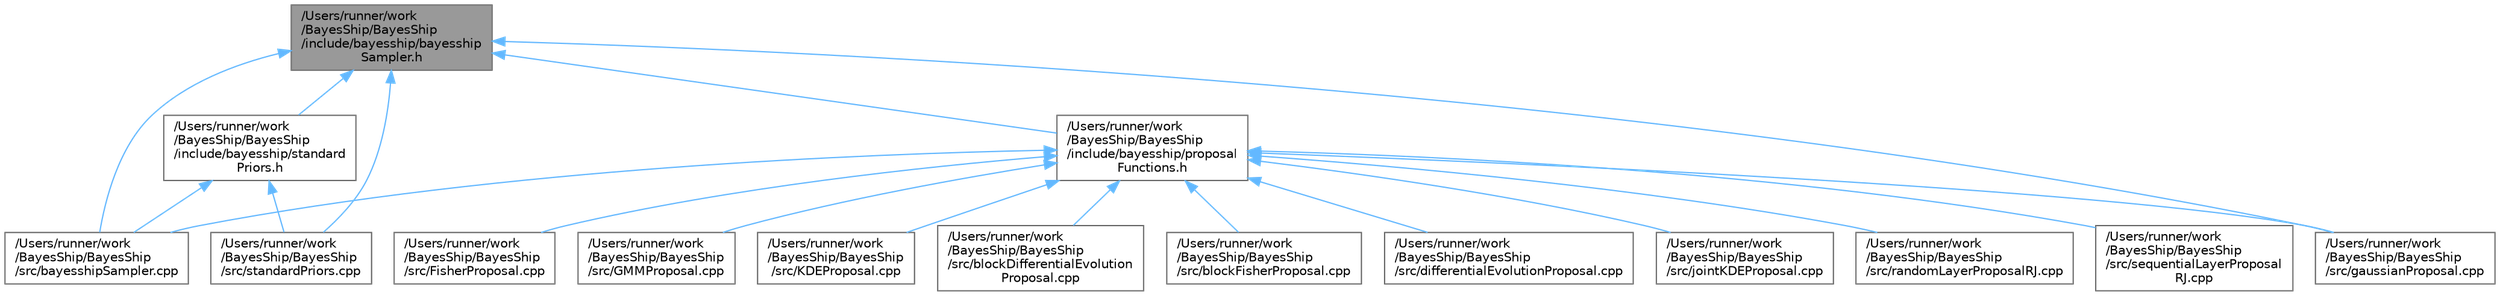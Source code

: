 digraph "/Users/runner/work/BayesShip/BayesShip/include/bayesship/bayesshipSampler.h"
{
 // LATEX_PDF_SIZE
  bgcolor="transparent";
  edge [fontname=Helvetica,fontsize=10,labelfontname=Helvetica,labelfontsize=10];
  node [fontname=Helvetica,fontsize=10,shape=box,height=0.2,width=0.4];
  Node1 [label="/Users/runner/work\l/BayesShip/BayesShip\l/include/bayesship/bayesship\lSampler.h",height=0.2,width=0.4,color="gray40", fillcolor="grey60", style="filled", fontcolor="black",tooltip=" "];
  Node1 -> Node2 [dir="back",color="steelblue1",style="solid"];
  Node2 [label="/Users/runner/work\l/BayesShip/BayesShip\l/include/bayesship/proposal\lFunctions.h",height=0.2,width=0.4,color="grey40", fillcolor="white", style="filled",URL="$proposalFunctions_8h.html",tooltip=" "];
  Node2 -> Node3 [dir="back",color="steelblue1",style="solid"];
  Node3 [label="/Users/runner/work\l/BayesShip/BayesShip\l/src/FisherProposal.cpp",height=0.2,width=0.4,color="grey40", fillcolor="white", style="filled",URL="$FisherProposal_8cpp.html",tooltip=" "];
  Node2 -> Node4 [dir="back",color="steelblue1",style="solid"];
  Node4 [label="/Users/runner/work\l/BayesShip/BayesShip\l/src/GMMProposal.cpp",height=0.2,width=0.4,color="grey40", fillcolor="white", style="filled",URL="$GMMProposal_8cpp.html",tooltip=" "];
  Node2 -> Node5 [dir="back",color="steelblue1",style="solid"];
  Node5 [label="/Users/runner/work\l/BayesShip/BayesShip\l/src/KDEProposal.cpp",height=0.2,width=0.4,color="grey40", fillcolor="white", style="filled",URL="$KDEProposal_8cpp.html",tooltip=" "];
  Node2 -> Node6 [dir="back",color="steelblue1",style="solid"];
  Node6 [label="/Users/runner/work\l/BayesShip/BayesShip\l/src/bayesshipSampler.cpp",height=0.2,width=0.4,color="grey40", fillcolor="white", style="filled",URL="$bayesshipSampler_8cpp.html",tooltip=" "];
  Node2 -> Node7 [dir="back",color="steelblue1",style="solid"];
  Node7 [label="/Users/runner/work\l/BayesShip/BayesShip\l/src/blockDifferentialEvolution\lProposal.cpp",height=0.2,width=0.4,color="grey40", fillcolor="white", style="filled",URL="$blockDifferentialEvolutionProposal_8cpp.html",tooltip=" "];
  Node2 -> Node8 [dir="back",color="steelblue1",style="solid"];
  Node8 [label="/Users/runner/work\l/BayesShip/BayesShip\l/src/blockFisherProposal.cpp",height=0.2,width=0.4,color="grey40", fillcolor="white", style="filled",URL="$blockFisherProposal_8cpp.html",tooltip=" "];
  Node2 -> Node9 [dir="back",color="steelblue1",style="solid"];
  Node9 [label="/Users/runner/work\l/BayesShip/BayesShip\l/src/differentialEvolutionProposal.cpp",height=0.2,width=0.4,color="grey40", fillcolor="white", style="filled",URL="$differentialEvolutionProposal_8cpp.html",tooltip=" "];
  Node2 -> Node10 [dir="back",color="steelblue1",style="solid"];
  Node10 [label="/Users/runner/work\l/BayesShip/BayesShip\l/src/gaussianProposal.cpp",height=0.2,width=0.4,color="grey40", fillcolor="white", style="filled",URL="$gaussianProposal_8cpp.html",tooltip=" "];
  Node2 -> Node11 [dir="back",color="steelblue1",style="solid"];
  Node11 [label="/Users/runner/work\l/BayesShip/BayesShip\l/src/jointKDEProposal.cpp",height=0.2,width=0.4,color="grey40", fillcolor="white", style="filled",URL="$jointKDEProposal_8cpp.html",tooltip=" "];
  Node2 -> Node12 [dir="back",color="steelblue1",style="solid"];
  Node12 [label="/Users/runner/work\l/BayesShip/BayesShip\l/src/randomLayerProposalRJ.cpp",height=0.2,width=0.4,color="grey40", fillcolor="white", style="filled",URL="$randomLayerProposalRJ_8cpp.html",tooltip=" "];
  Node2 -> Node13 [dir="back",color="steelblue1",style="solid"];
  Node13 [label="/Users/runner/work\l/BayesShip/BayesShip\l/src/sequentialLayerProposal\lRJ.cpp",height=0.2,width=0.4,color="grey40", fillcolor="white", style="filled",URL="$sequentialLayerProposalRJ_8cpp.html",tooltip=" "];
  Node1 -> Node14 [dir="back",color="steelblue1",style="solid"];
  Node14 [label="/Users/runner/work\l/BayesShip/BayesShip\l/include/bayesship/standard\lPriors.h",height=0.2,width=0.4,color="grey40", fillcolor="white", style="filled",URL="$standardPriors_8h.html",tooltip=" "];
  Node14 -> Node6 [dir="back",color="steelblue1",style="solid"];
  Node14 -> Node15 [dir="back",color="steelblue1",style="solid"];
  Node15 [label="/Users/runner/work\l/BayesShip/BayesShip\l/src/standardPriors.cpp",height=0.2,width=0.4,color="grey40", fillcolor="white", style="filled",URL="$standardPriors_8cpp.html",tooltip=" "];
  Node1 -> Node6 [dir="back",color="steelblue1",style="solid"];
  Node1 -> Node10 [dir="back",color="steelblue1",style="solid"];
  Node1 -> Node15 [dir="back",color="steelblue1",style="solid"];
}
